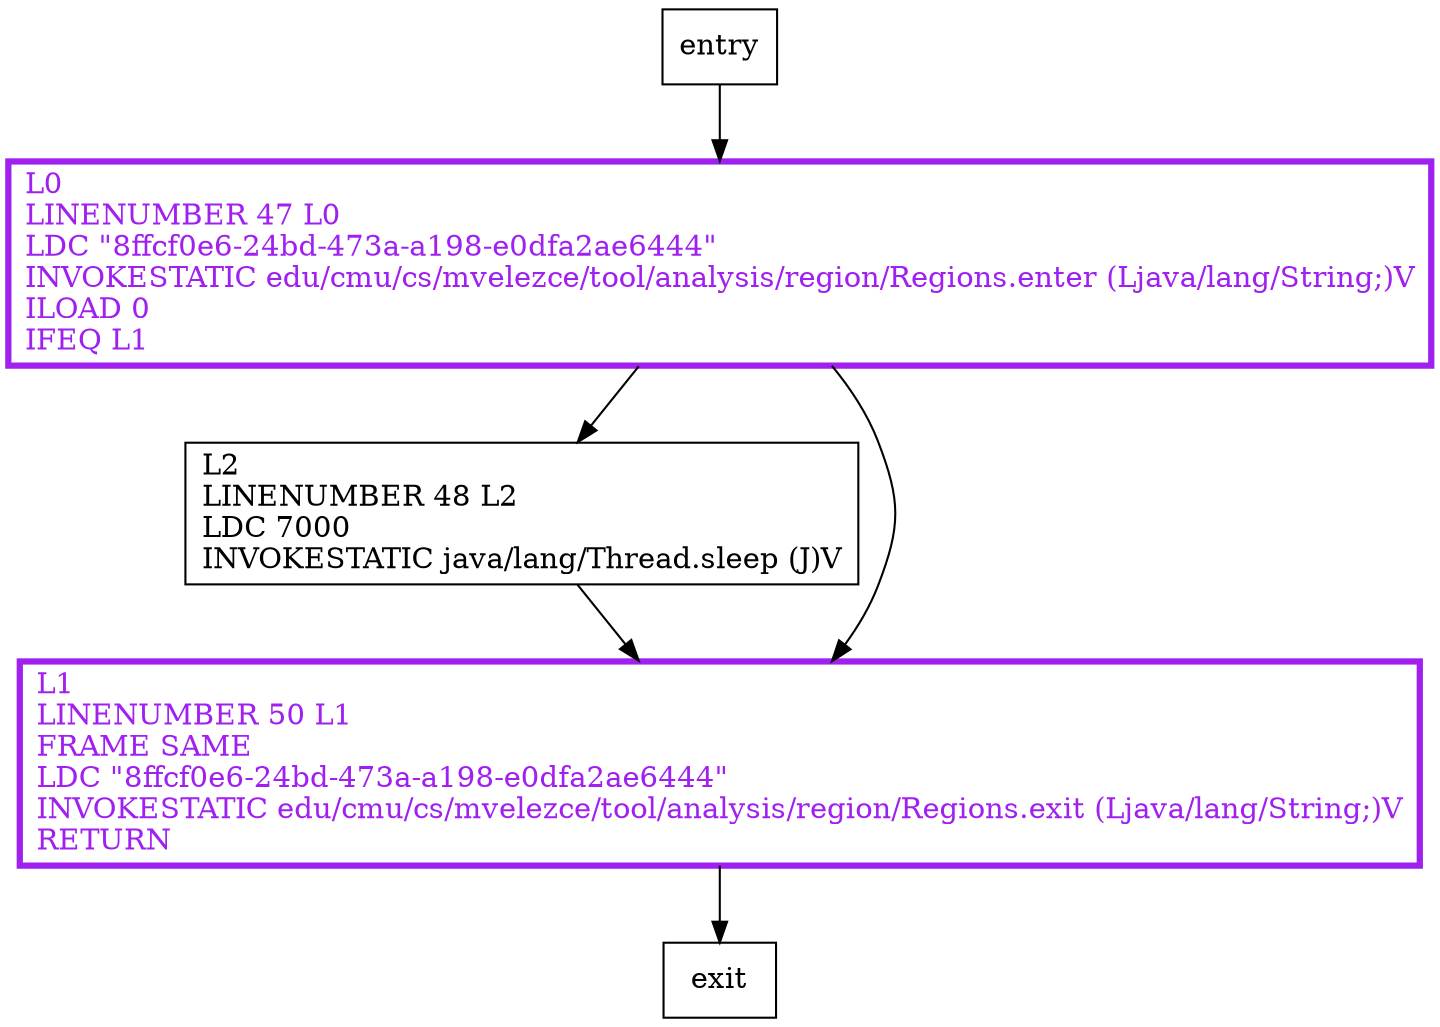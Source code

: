 digraph moo {
node [shape=record];
1873859565 [label="L0\lLINENUMBER 47 L0\lLDC \"8ffcf0e6-24bd-473a-a198-e0dfa2ae6444\"\lINVOKESTATIC edu/cmu/cs/mvelezce/tool/analysis/region/Regions.enter (Ljava/lang/String;)V\lILOAD 0\lIFEQ L1\l"];
1361289747 [label="L2\lLINENUMBER 48 L2\lLDC 7000\lINVOKESTATIC java/lang/Thread.sleep (J)V\l"];
1843289228 [label="L1\lLINENUMBER 50 L1\lFRAME SAME\lLDC \"8ffcf0e6-24bd-473a-a198-e0dfa2ae6444\"\lINVOKESTATIC edu/cmu/cs/mvelezce/tool/analysis/region/Regions.exit (Ljava/lang/String;)V\lRETURN\l"];
entry;
exit;
entry -> 1873859565;
1873859565 -> 1361289747;
1873859565 -> 1843289228;
1361289747 -> 1843289228;
1843289228 -> exit;
1873859565[fontcolor="purple", penwidth=3, color="purple"];
1843289228[fontcolor="purple", penwidth=3, color="purple"];
}
